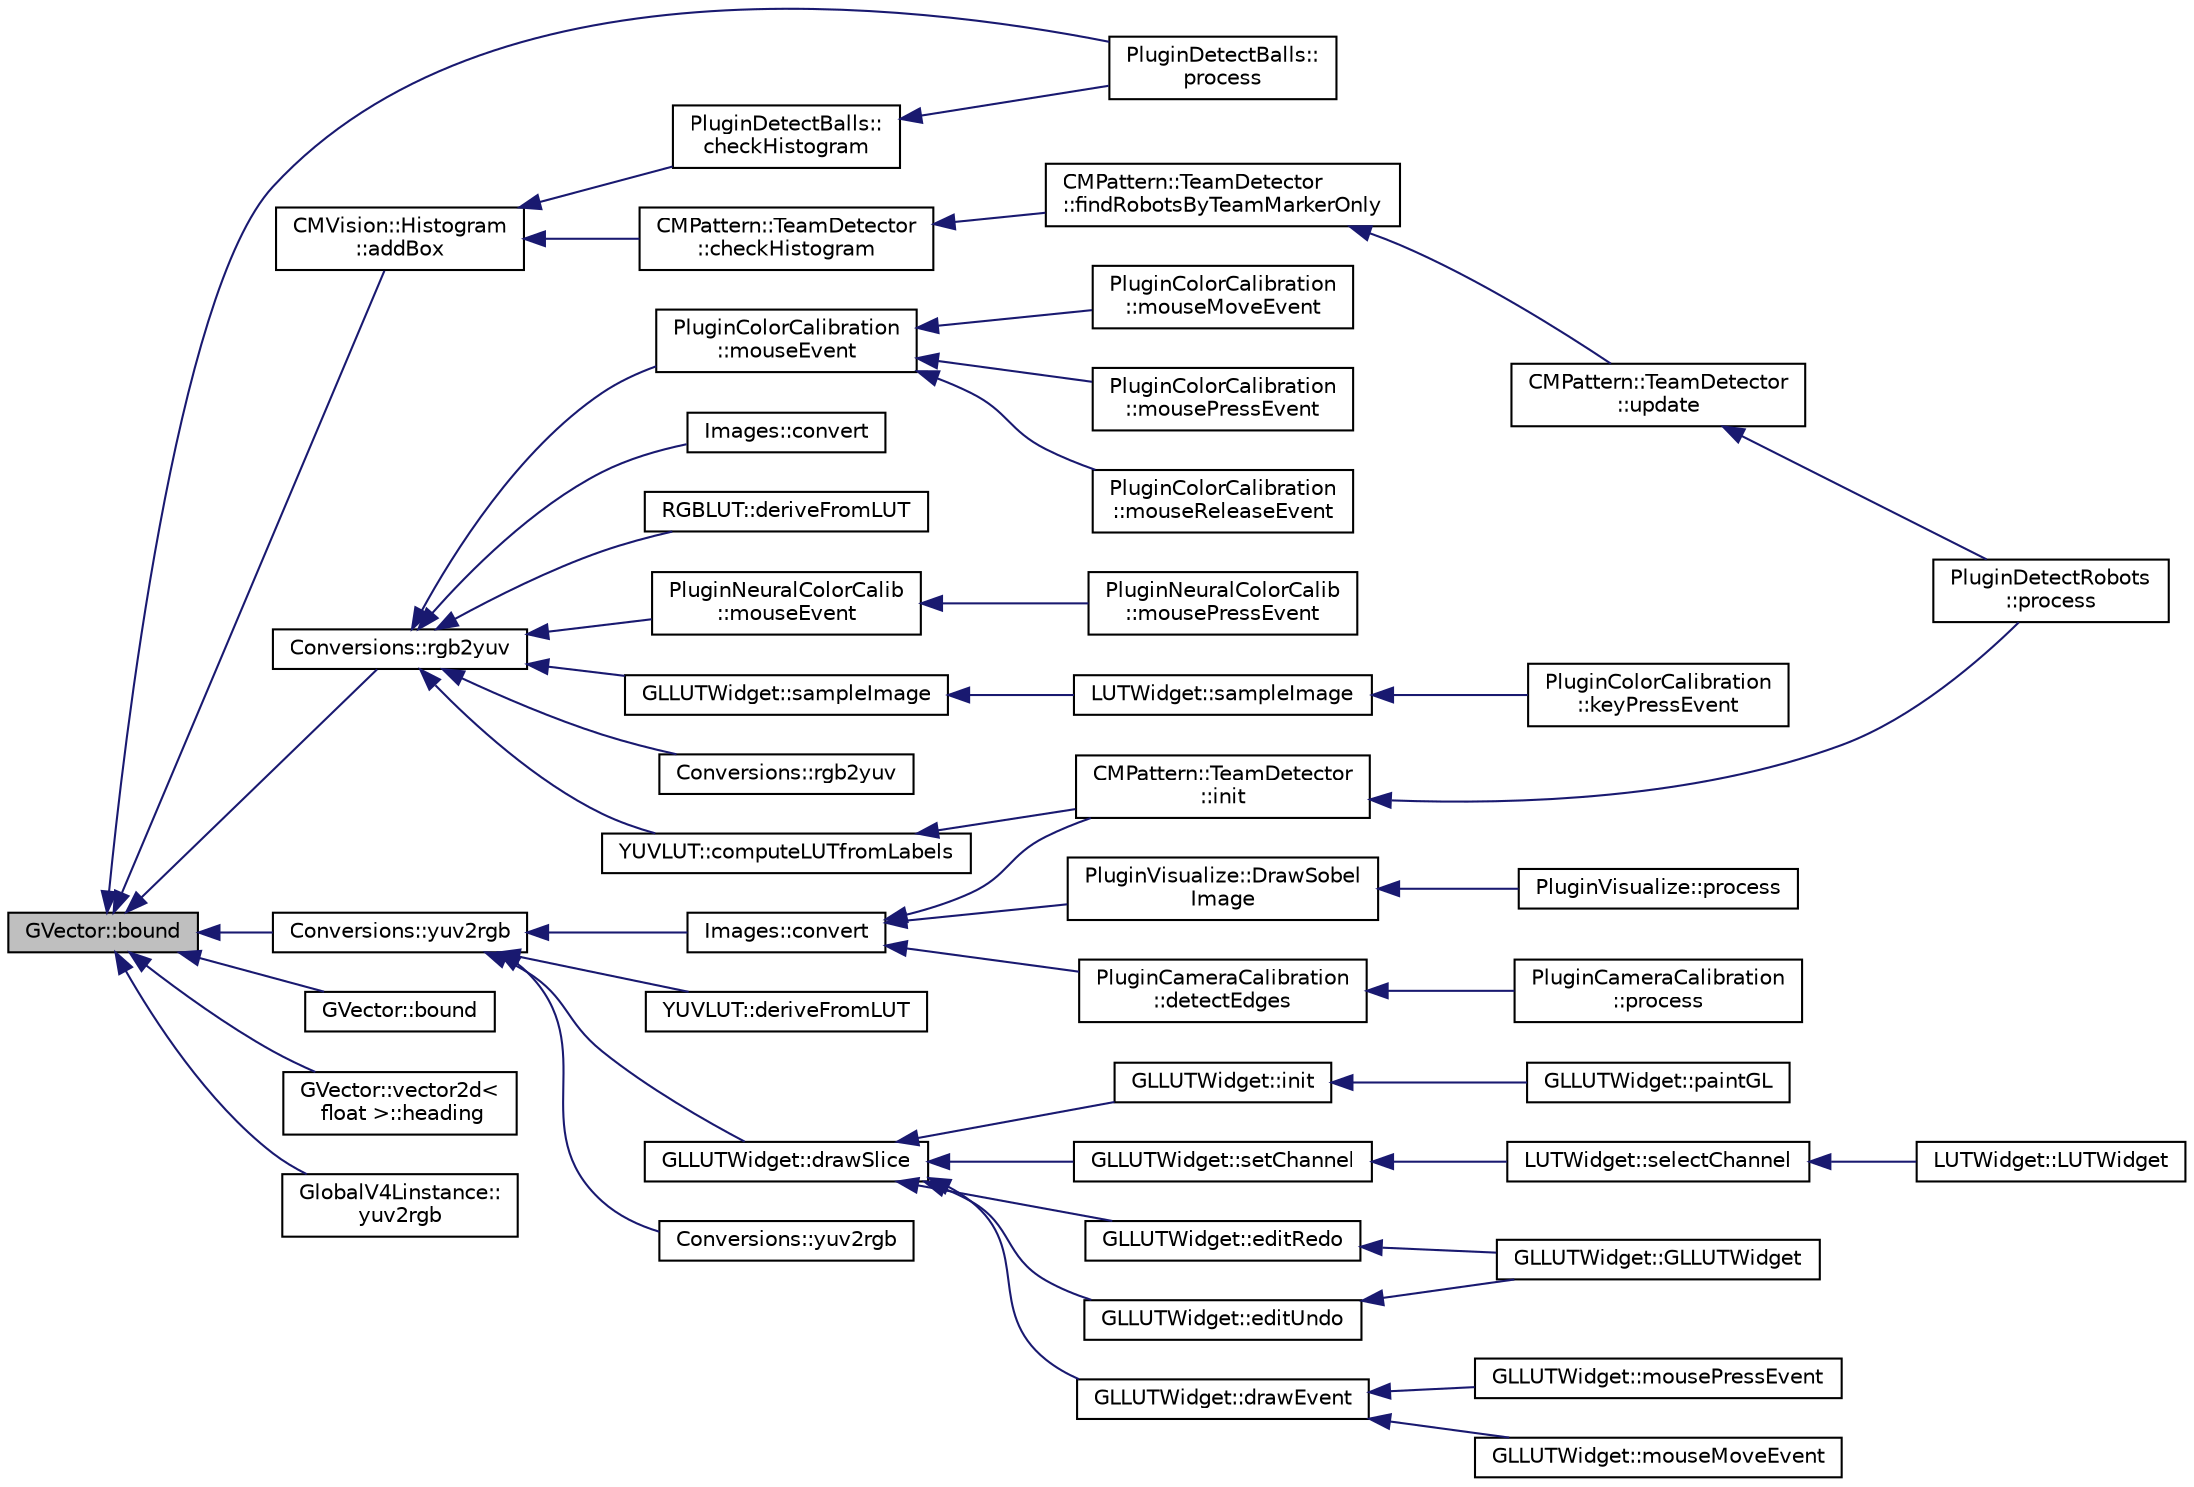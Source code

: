 digraph "GVector::bound"
{
 // INTERACTIVE_SVG=YES
  edge [fontname="Helvetica",fontsize="10",labelfontname="Helvetica",labelfontsize="10"];
  node [fontname="Helvetica",fontsize="10",shape=record];
  rankdir="LR";
  Node1 [label="GVector::bound",height=0.2,width=0.4,color="black", fillcolor="grey75", style="filled", fontcolor="black"];
  Node1 -> Node2 [dir="back",color="midnightblue",fontsize="10",style="solid",fontname="Helvetica"];
  Node2 [label="CMVision::Histogram\l::addBox",height=0.2,width=0.4,color="black", fillcolor="white", style="filled",URL="$de/d59/class_c_m_vision_1_1_histogram.html#aee548ba6c1f5efd9cb5506116462cf45"];
  Node2 -> Node3 [dir="back",color="midnightblue",fontsize="10",style="solid",fontname="Helvetica"];
  Node3 [label="PluginDetectBalls::\lcheckHistogram",height=0.2,width=0.4,color="black", fillcolor="white", style="filled",URL="$da/d5c/class_plugin_detect_balls.html#a431157dbd9e331cc67ca06d96500b99d"];
  Node3 -> Node4 [dir="back",color="midnightblue",fontsize="10",style="solid",fontname="Helvetica"];
  Node4 [label="PluginDetectBalls::\lprocess",height=0.2,width=0.4,color="black", fillcolor="white", style="filled",URL="$da/d5c/class_plugin_detect_balls.html#aedc36534989a26c68205855352f3e1d4"];
  Node2 -> Node5 [dir="back",color="midnightblue",fontsize="10",style="solid",fontname="Helvetica"];
  Node5 [label="CMPattern::TeamDetector\l::checkHistogram",height=0.2,width=0.4,color="black", fillcolor="white", style="filled",URL="$d2/dbb/class_c_m_pattern_1_1_team_detector.html#a97dd5482cbae7db4833f7155bb66b12a"];
  Node5 -> Node6 [dir="back",color="midnightblue",fontsize="10",style="solid",fontname="Helvetica"];
  Node6 [label="CMPattern::TeamDetector\l::findRobotsByTeamMarkerOnly",height=0.2,width=0.4,color="black", fillcolor="white", style="filled",URL="$d2/dbb/class_c_m_pattern_1_1_team_detector.html#a6b7f0f921dc9bafbee97d052e0377f5e"];
  Node6 -> Node7 [dir="back",color="midnightblue",fontsize="10",style="solid",fontname="Helvetica"];
  Node7 [label="CMPattern::TeamDetector\l::update",height=0.2,width=0.4,color="black", fillcolor="white", style="filled",URL="$d2/dbb/class_c_m_pattern_1_1_team_detector.html#a37658e3a0620aa89360f0e5ffb1b8259"];
  Node7 -> Node8 [dir="back",color="midnightblue",fontsize="10",style="solid",fontname="Helvetica"];
  Node8 [label="PluginDetectRobots\l::process",height=0.2,width=0.4,color="black", fillcolor="white", style="filled",URL="$de/d27/class_plugin_detect_robots.html#adcea998497d6d8c3de23ec75f993d3dc"];
  Node1 -> Node9 [dir="back",color="midnightblue",fontsize="10",style="solid",fontname="Helvetica"];
  Node9 [label="GVector::bound",height=0.2,width=0.4,color="black", fillcolor="white", style="filled",URL="$d5/da9/namespace_g_vector.html#a1abacaa2970f2e5f36499ef31eea9f09"];
  Node1 -> Node10 [dir="back",color="midnightblue",fontsize="10",style="solid",fontname="Helvetica"];
  Node10 [label="GVector::vector2d\<\l float \>::heading",height=0.2,width=0.4,color="black", fillcolor="white", style="filled",URL="$d8/d10/class_g_vector_1_1vector2d.html#afc6b6693b03291a4ea2cb67ded200188",tooltip="make a unit vector at given angle "];
  Node1 -> Node4 [dir="back",color="midnightblue",fontsize="10",style="solid",fontname="Helvetica"];
  Node1 -> Node11 [dir="back",color="midnightblue",fontsize="10",style="solid",fontname="Helvetica"];
  Node11 [label="Conversions::rgb2yuv",height=0.2,width=0.4,color="black", fillcolor="white", style="filled",URL="$d3/d98/class_conversions.html#a6a2bb7c888cdc9db276538acf1a8005f"];
  Node11 -> Node12 [dir="back",color="midnightblue",fontsize="10",style="solid",fontname="Helvetica"];
  Node12 [label="YUVLUT::computeLUTfromLabels",height=0.2,width=0.4,color="black", fillcolor="white", style="filled",URL="$d6/d88/class_y_u_v_l_u_t.html#a64459ba570379861598ec29bec594370",tooltip="This will clear the LUT and create a new LUT-dataset modeling a NN-lookup based solely on color label..."];
  Node12 -> Node13 [dir="back",color="midnightblue",fontsize="10",style="solid",fontname="Helvetica"];
  Node13 [label="CMPattern::TeamDetector\l::init",height=0.2,width=0.4,color="black", fillcolor="white", style="filled",URL="$d2/dbb/class_c_m_pattern_1_1_team_detector.html#a2fec71a2c4f6e948c8ed879c95734b3f"];
  Node13 -> Node8 [dir="back",color="midnightblue",fontsize="10",style="solid",fontname="Helvetica"];
  Node11 -> Node14 [dir="back",color="midnightblue",fontsize="10",style="solid",fontname="Helvetica"];
  Node14 [label="Images::convert",height=0.2,width=0.4,color="black", fillcolor="white", style="filled",URL="$d7/d62/class_images.html#a6aa00799c2cbc85f8dbf1a42963704cb"];
  Node11 -> Node15 [dir="back",color="midnightblue",fontsize="10",style="solid",fontname="Helvetica"];
  Node15 [label="RGBLUT::deriveFromLUT",height=0.2,width=0.4,color="black", fillcolor="white", style="filled",URL="$df/d67/class_r_g_b_l_u_t.html#a5896174c5645933dddb794e14a1d1ecb"];
  Node11 -> Node16 [dir="back",color="midnightblue",fontsize="10",style="solid",fontname="Helvetica"];
  Node16 [label="PluginColorCalibration\l::mouseEvent",height=0.2,width=0.4,color="black", fillcolor="white", style="filled",URL="$dc/d0e/class_plugin_color_calibration.html#a6e78acd9a597a71b07f5b9204944f842"];
  Node16 -> Node17 [dir="back",color="midnightblue",fontsize="10",style="solid",fontname="Helvetica"];
  Node17 [label="PluginColorCalibration\l::mouseMoveEvent",height=0.2,width=0.4,color="black", fillcolor="white", style="filled",URL="$dc/d0e/class_plugin_color_calibration.html#af7444a8460c2e8fa2fe4b9cfba88f931"];
  Node16 -> Node18 [dir="back",color="midnightblue",fontsize="10",style="solid",fontname="Helvetica"];
  Node18 [label="PluginColorCalibration\l::mousePressEvent",height=0.2,width=0.4,color="black", fillcolor="white", style="filled",URL="$dc/d0e/class_plugin_color_calibration.html#a957e9a21751a73273231cb68be0312c5"];
  Node16 -> Node19 [dir="back",color="midnightblue",fontsize="10",style="solid",fontname="Helvetica"];
  Node19 [label="PluginColorCalibration\l::mouseReleaseEvent",height=0.2,width=0.4,color="black", fillcolor="white", style="filled",URL="$dc/d0e/class_plugin_color_calibration.html#a1d8551634ab2db95f2f54d4efe3e0117"];
  Node11 -> Node20 [dir="back",color="midnightblue",fontsize="10",style="solid",fontname="Helvetica"];
  Node20 [label="PluginNeuralColorCalib\l::mouseEvent",height=0.2,width=0.4,color="black", fillcolor="white", style="filled",URL="$d3/d7c/class_plugin_neural_color_calib.html#afc9550ad0fc5ee3d192cd64f15cb9e25"];
  Node20 -> Node21 [dir="back",color="midnightblue",fontsize="10",style="solid",fontname="Helvetica"];
  Node21 [label="PluginNeuralColorCalib\l::mousePressEvent",height=0.2,width=0.4,color="black", fillcolor="white", style="filled",URL="$d3/d7c/class_plugin_neural_color_calib.html#a4eb5b8f5e5f280f7c5d7444a36f61a22"];
  Node11 -> Node22 [dir="back",color="midnightblue",fontsize="10",style="solid",fontname="Helvetica"];
  Node22 [label="Conversions::rgb2yuv",height=0.2,width=0.4,color="black", fillcolor="white", style="filled",URL="$d3/d98/class_conversions.html#a7dc053d1a9d09a279a39d4e4159216df"];
  Node11 -> Node23 [dir="back",color="midnightblue",fontsize="10",style="solid",fontname="Helvetica"];
  Node23 [label="GLLUTWidget::sampleImage",height=0.2,width=0.4,color="black", fillcolor="white", style="filled",URL="$db/dc5/class_g_l_l_u_t_widget.html#a3e2913c19decac6677326514a50dab33"];
  Node23 -> Node24 [dir="back",color="midnightblue",fontsize="10",style="solid",fontname="Helvetica"];
  Node24 [label="LUTWidget::sampleImage",height=0.2,width=0.4,color="black", fillcolor="white", style="filled",URL="$d3/d1a/class_l_u_t_widget.html#a3d6dcf224662acc95aa978bd1c01e930"];
  Node24 -> Node25 [dir="back",color="midnightblue",fontsize="10",style="solid",fontname="Helvetica"];
  Node25 [label="PluginColorCalibration\l::keyPressEvent",height=0.2,width=0.4,color="black", fillcolor="white", style="filled",URL="$dc/d0e/class_plugin_color_calibration.html#a458dafdaa2221c1d7878bbfd28f46db1"];
  Node1 -> Node26 [dir="back",color="midnightblue",fontsize="10",style="solid",fontname="Helvetica"];
  Node26 [label="Conversions::yuv2rgb",height=0.2,width=0.4,color="black", fillcolor="white", style="filled",URL="$d3/d98/class_conversions.html#a606bd2db67a0ec49893b2db7ee5270ed"];
  Node26 -> Node27 [dir="back",color="midnightblue",fontsize="10",style="solid",fontname="Helvetica"];
  Node27 [label="Images::convert",height=0.2,width=0.4,color="black", fillcolor="white", style="filled",URL="$d7/d62/class_images.html#a4ced65b5fecc964844b90879e0c48d9a"];
  Node27 -> Node28 [dir="back",color="midnightblue",fontsize="10",style="solid",fontname="Helvetica"];
  Node28 [label="PluginCameraCalibration\l::detectEdges",height=0.2,width=0.4,color="black", fillcolor="white", style="filled",URL="$d7/de5/class_plugin_camera_calibration.html#ad1b96969290257b3b52107f15bcd9ad7"];
  Node28 -> Node29 [dir="back",color="midnightblue",fontsize="10",style="solid",fontname="Helvetica"];
  Node29 [label="PluginCameraCalibration\l::process",height=0.2,width=0.4,color="black", fillcolor="white", style="filled",URL="$d7/de5/class_plugin_camera_calibration.html#a23662c330318774c564d6ff792aa07b1"];
  Node27 -> Node30 [dir="back",color="midnightblue",fontsize="10",style="solid",fontname="Helvetica"];
  Node30 [label="PluginVisualize::DrawSobel\lImage",height=0.2,width=0.4,color="black", fillcolor="white", style="filled",URL="$db/d09/class_plugin_visualize.html#a94da5f2591ec69c468d05bf59853fefe"];
  Node30 -> Node31 [dir="back",color="midnightblue",fontsize="10",style="solid",fontname="Helvetica"];
  Node31 [label="PluginVisualize::process",height=0.2,width=0.4,color="black", fillcolor="white", style="filled",URL="$db/d09/class_plugin_visualize.html#a9fb83c5f31f4ad6205bada831b2547c0"];
  Node27 -> Node13 [dir="back",color="midnightblue",fontsize="10",style="solid",fontname="Helvetica"];
  Node26 -> Node32 [dir="back",color="midnightblue",fontsize="10",style="solid",fontname="Helvetica"];
  Node32 [label="YUVLUT::deriveFromLUT",height=0.2,width=0.4,color="black", fillcolor="white", style="filled",URL="$d6/d88/class_y_u_v_l_u_t.html#a60053c034981a25eebb8531a0db04a6d"];
  Node26 -> Node33 [dir="back",color="midnightblue",fontsize="10",style="solid",fontname="Helvetica"];
  Node33 [label="GLLUTWidget::drawSlice",height=0.2,width=0.4,color="black", fillcolor="white", style="filled",URL="$db/dc5/class_g_l_l_u_t_widget.html#a07100a3b9d0f6393532d6a441b513935"];
  Node33 -> Node34 [dir="back",color="midnightblue",fontsize="10",style="solid",fontname="Helvetica"];
  Node34 [label="GLLUTWidget::drawEvent",height=0.2,width=0.4,color="black", fillcolor="white", style="filled",URL="$db/dc5/class_g_l_l_u_t_widget.html#adbcd00c42146617885751c4e8ea86dba"];
  Node34 -> Node35 [dir="back",color="midnightblue",fontsize="10",style="solid",fontname="Helvetica"];
  Node35 [label="GLLUTWidget::mouseMoveEvent",height=0.2,width=0.4,color="black", fillcolor="white", style="filled",URL="$db/dc5/class_g_l_l_u_t_widget.html#ac05da9732115359654831362f0ad9e77"];
  Node34 -> Node36 [dir="back",color="midnightblue",fontsize="10",style="solid",fontname="Helvetica"];
  Node36 [label="GLLUTWidget::mousePressEvent",height=0.2,width=0.4,color="black", fillcolor="white", style="filled",URL="$db/dc5/class_g_l_l_u_t_widget.html#a815067cb8bbd9a0ad60e8a37ae7129b2"];
  Node33 -> Node37 [dir="back",color="midnightblue",fontsize="10",style="solid",fontname="Helvetica"];
  Node37 [label="GLLUTWidget::editRedo",height=0.2,width=0.4,color="black", fillcolor="white", style="filled",URL="$db/dc5/class_g_l_l_u_t_widget.html#ad3a5054e04e3fdc7019d42698dc9d15c"];
  Node37 -> Node38 [dir="back",color="midnightblue",fontsize="10",style="solid",fontname="Helvetica"];
  Node38 [label="GLLUTWidget::GLLUTWidget",height=0.2,width=0.4,color="black", fillcolor="white", style="filled",URL="$db/dc5/class_g_l_l_u_t_widget.html#a57401039bf068ef61c180a163316d7b4"];
  Node33 -> Node39 [dir="back",color="midnightblue",fontsize="10",style="solid",fontname="Helvetica"];
  Node39 [label="GLLUTWidget::editUndo",height=0.2,width=0.4,color="black", fillcolor="white", style="filled",URL="$db/dc5/class_g_l_l_u_t_widget.html#a33b84629c9110a05f61ed363e1c538b2"];
  Node39 -> Node38 [dir="back",color="midnightblue",fontsize="10",style="solid",fontname="Helvetica"];
  Node33 -> Node40 [dir="back",color="midnightblue",fontsize="10",style="solid",fontname="Helvetica"];
  Node40 [label="GLLUTWidget::init",height=0.2,width=0.4,color="black", fillcolor="white", style="filled",URL="$db/dc5/class_g_l_l_u_t_widget.html#a1f10565fadb7932deca96b4991b17310"];
  Node40 -> Node41 [dir="back",color="midnightblue",fontsize="10",style="solid",fontname="Helvetica"];
  Node41 [label="GLLUTWidget::paintGL",height=0.2,width=0.4,color="black", fillcolor="white", style="filled",URL="$db/dc5/class_g_l_l_u_t_widget.html#a7169e0aa6f43533d12e700c1974fb205"];
  Node33 -> Node42 [dir="back",color="midnightblue",fontsize="10",style="solid",fontname="Helvetica"];
  Node42 [label="GLLUTWidget::setChannel",height=0.2,width=0.4,color="black", fillcolor="white", style="filled",URL="$db/dc5/class_g_l_l_u_t_widget.html#a01eca58e66c2d4e2c47434bf0407e5fa"];
  Node42 -> Node43 [dir="back",color="midnightblue",fontsize="10",style="solid",fontname="Helvetica"];
  Node43 [label="LUTWidget::selectChannel",height=0.2,width=0.4,color="black", fillcolor="white", style="filled",URL="$d3/d1a/class_l_u_t_widget.html#a89e879f260692b559fc99510fe6ceaf0"];
  Node43 -> Node44 [dir="back",color="midnightblue",fontsize="10",style="solid",fontname="Helvetica"];
  Node44 [label="LUTWidget::LUTWidget",height=0.2,width=0.4,color="black", fillcolor="white", style="filled",URL="$d3/d1a/class_l_u_t_widget.html#a6a1aee355927bddd58b0c4edc75d7e3f"];
  Node26 -> Node45 [dir="back",color="midnightblue",fontsize="10",style="solid",fontname="Helvetica"];
  Node45 [label="Conversions::yuv2rgb",height=0.2,width=0.4,color="black", fillcolor="white", style="filled",URL="$d3/d98/class_conversions.html#ad44c162092652a90815e24b49cff7814"];
  Node1 -> Node46 [dir="back",color="midnightblue",fontsize="10",style="solid",fontname="Helvetica"];
  Node46 [label="GlobalV4Linstance::\lyuv2rgb",height=0.2,width=0.4,color="black", fillcolor="white", style="filled",URL="$dc/dcc/class_global_v4_linstance.html#ac7da7f6ad71437c616cd9f286b0bd4d0"];
}
